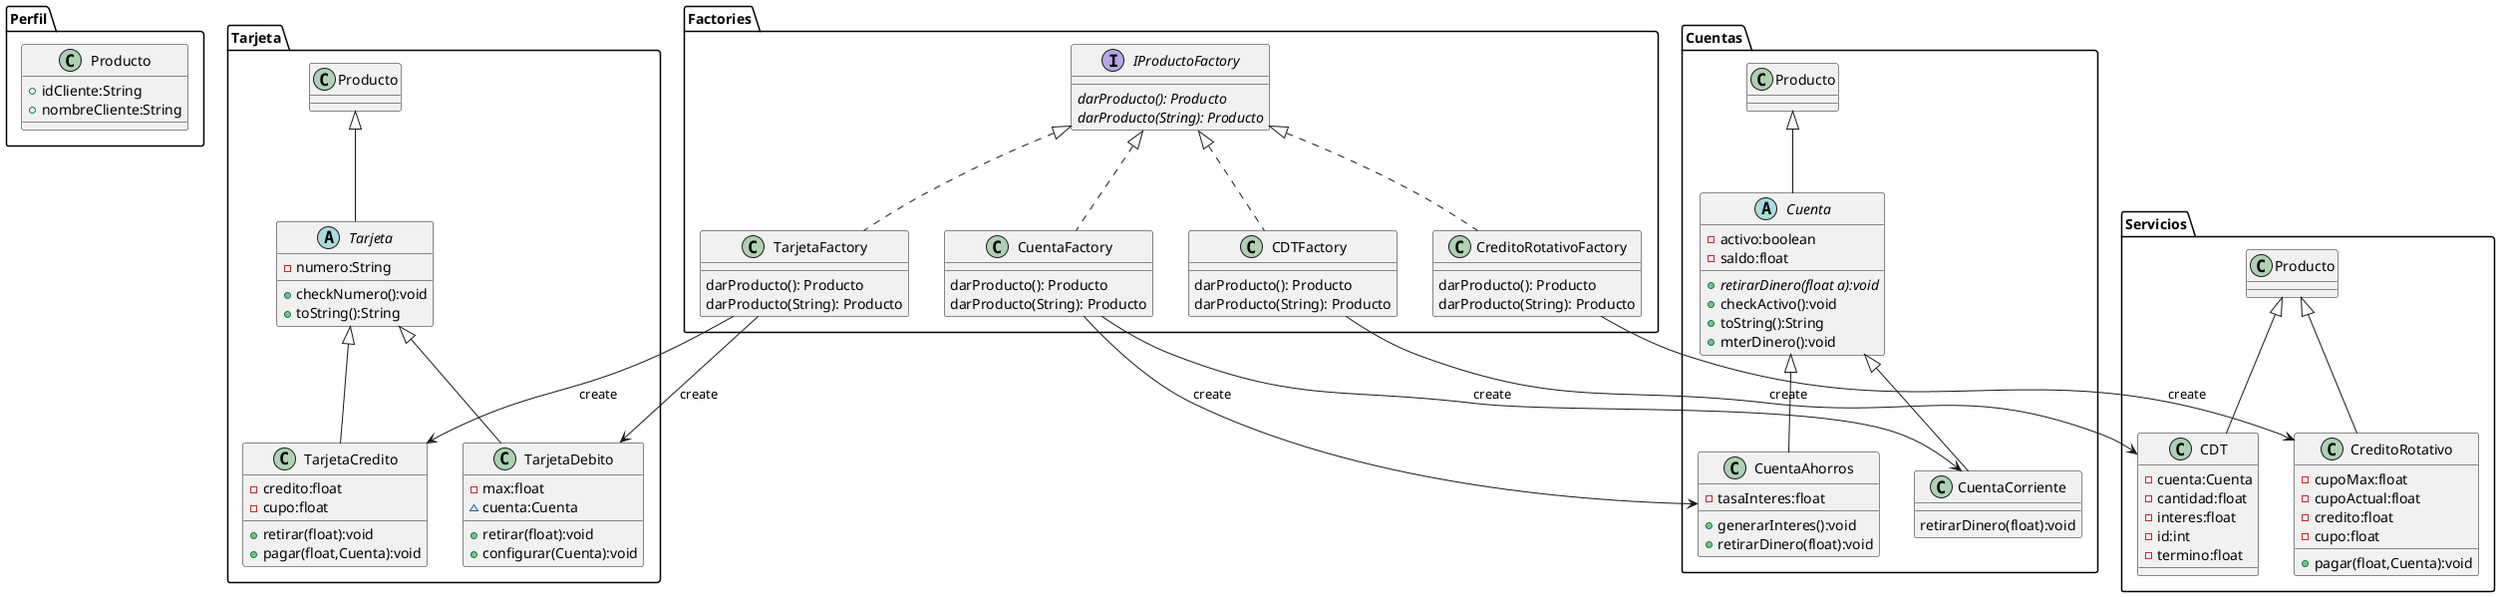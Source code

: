 @startuml

package Perfil{
	class Producto{
		+idCliente:String
		+nombreCliente:String
	}
}

package Factories{
	interface IProductoFactory{
		darProducto(): Producto {abstract}
		darProducto(String): Producto {abstract}
	}
	class TarjetaFactory implements IProductoFactory{
		darProducto(): Producto
		darProducto(String): Producto
	}
	class CuentaFactory implements IProductoFactory{
		darProducto(): Producto
		darProducto(String): Producto
	}
	class CDTFactory implements IProductoFactory{
		darProducto(): Producto
		darProducto(String): Producto
	}
	class CreditoRotativoFactory implements IProductoFactory{
		darProducto(): Producto
		darProducto(String): Producto
	}
}

package Tarjeta{
	abstract class Tarjeta extends Producto{
		-numero:String
		+checkNumero():void
		+toString():String
	}
	class TarjetaCredito extends Tarjeta{
		-credito:float
		-cupo:float
		+retirar(float):void
		+pagar(float,Cuenta):void
	}
	class TarjetaDebito extends Tarjeta{
		-max:float
		~cuenta:Cuenta
		+retirar(float):void
		+configurar(Cuenta):void
	}
}

package Servicios{
	class CDT extends Producto{
		-cuenta:Cuenta
		-cantidad:float
		-interes:float
		-id:int
		-termino:float
	}
	class CreditoRotativo extends Producto{
		-cupoMax:float
		-cupoActual:float
		-credito:float
		-cupo:float
		+pagar(float,Cuenta):void
	}
}

package Cuentas{
	abstract class Cuenta extends Producto{
		-activo:boolean
		-saldo:float
		+retirarDinero(float a):void {abstract}
		+checkActivo():void
		+toString():String
		+mterDinero():void
	}
	class CuentaAhorros extends Cuenta{
		-tasaInteres:float
		+generarInteres():void
		+retirarDinero(float):void
	}
	class CuentaCorriente extends Cuenta{
		retirarDinero(float):void
	}
}
CuentaFactory --> CuentaAhorros: "create"
CuentaFactory --> CuentaCorriente: "create"
TarjetaFactory --> TarjetaDebito: "create"
TarjetaFactory --> TarjetaCredito: "create"
CDTFactory --> CDT: "create"
CreditoRotativoFactory --> CreditoRotativo: "create"
@enduml
